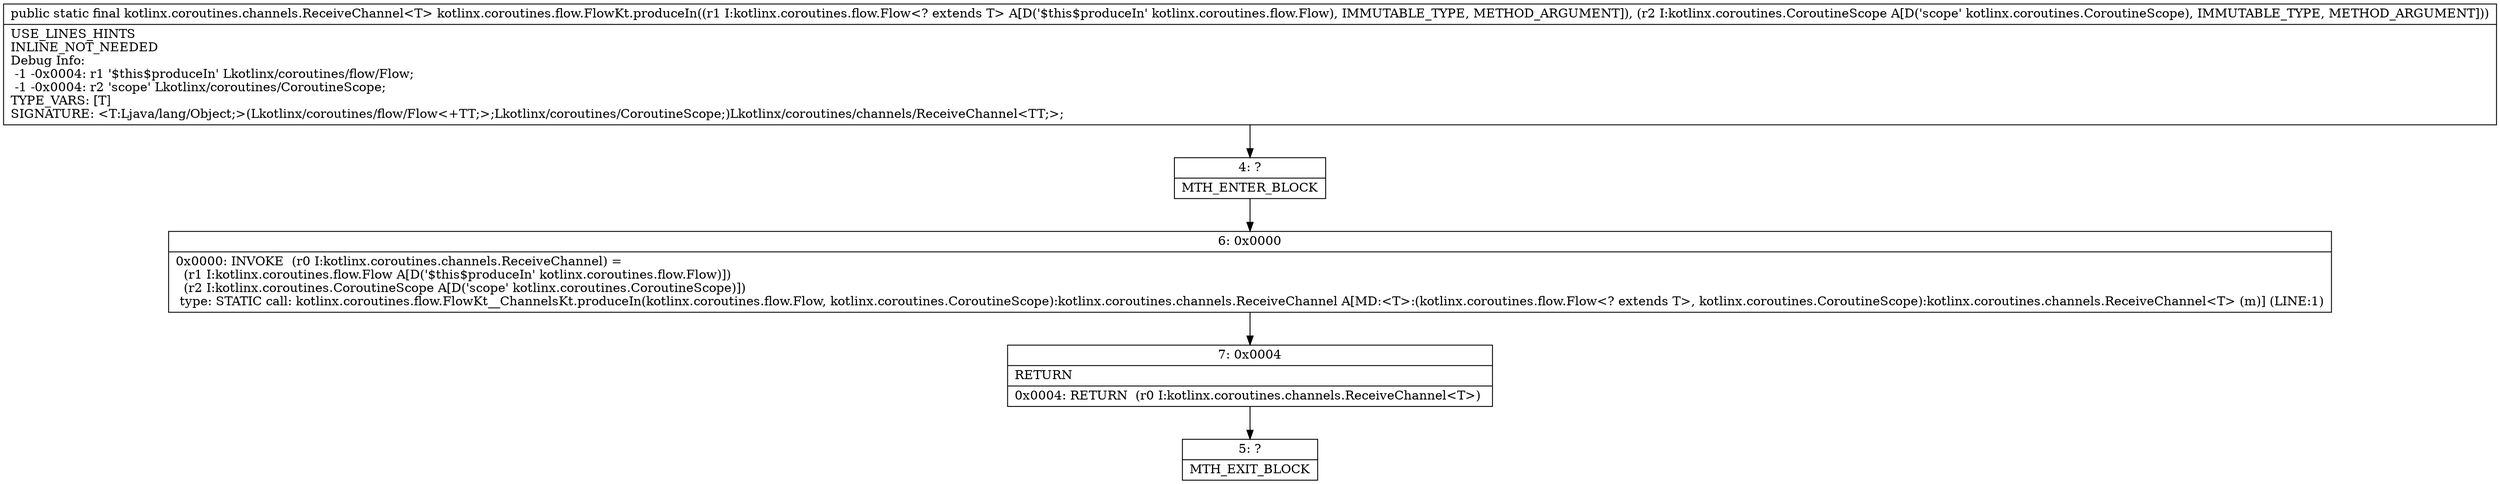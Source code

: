 digraph "CFG forkotlinx.coroutines.flow.FlowKt.produceIn(Lkotlinx\/coroutines\/flow\/Flow;Lkotlinx\/coroutines\/CoroutineScope;)Lkotlinx\/coroutines\/channels\/ReceiveChannel;" {
Node_4 [shape=record,label="{4\:\ ?|MTH_ENTER_BLOCK\l}"];
Node_6 [shape=record,label="{6\:\ 0x0000|0x0000: INVOKE  (r0 I:kotlinx.coroutines.channels.ReceiveChannel) = \l  (r1 I:kotlinx.coroutines.flow.Flow A[D('$this$produceIn' kotlinx.coroutines.flow.Flow)])\l  (r2 I:kotlinx.coroutines.CoroutineScope A[D('scope' kotlinx.coroutines.CoroutineScope)])\l type: STATIC call: kotlinx.coroutines.flow.FlowKt__ChannelsKt.produceIn(kotlinx.coroutines.flow.Flow, kotlinx.coroutines.CoroutineScope):kotlinx.coroutines.channels.ReceiveChannel A[MD:\<T\>:(kotlinx.coroutines.flow.Flow\<? extends T\>, kotlinx.coroutines.CoroutineScope):kotlinx.coroutines.channels.ReceiveChannel\<T\> (m)] (LINE:1)\l}"];
Node_7 [shape=record,label="{7\:\ 0x0004|RETURN\l|0x0004: RETURN  (r0 I:kotlinx.coroutines.channels.ReceiveChannel\<T\>) \l}"];
Node_5 [shape=record,label="{5\:\ ?|MTH_EXIT_BLOCK\l}"];
MethodNode[shape=record,label="{public static final kotlinx.coroutines.channels.ReceiveChannel\<T\> kotlinx.coroutines.flow.FlowKt.produceIn((r1 I:kotlinx.coroutines.flow.Flow\<? extends T\> A[D('$this$produceIn' kotlinx.coroutines.flow.Flow), IMMUTABLE_TYPE, METHOD_ARGUMENT]), (r2 I:kotlinx.coroutines.CoroutineScope A[D('scope' kotlinx.coroutines.CoroutineScope), IMMUTABLE_TYPE, METHOD_ARGUMENT]))  | USE_LINES_HINTS\lINLINE_NOT_NEEDED\lDebug Info:\l  \-1 \-0x0004: r1 '$this$produceIn' Lkotlinx\/coroutines\/flow\/Flow;\l  \-1 \-0x0004: r2 'scope' Lkotlinx\/coroutines\/CoroutineScope;\lTYPE_VARS: [T]\lSIGNATURE: \<T:Ljava\/lang\/Object;\>(Lkotlinx\/coroutines\/flow\/Flow\<+TT;\>;Lkotlinx\/coroutines\/CoroutineScope;)Lkotlinx\/coroutines\/channels\/ReceiveChannel\<TT;\>;\l}"];
MethodNode -> Node_4;Node_4 -> Node_6;
Node_6 -> Node_7;
Node_7 -> Node_5;
}

